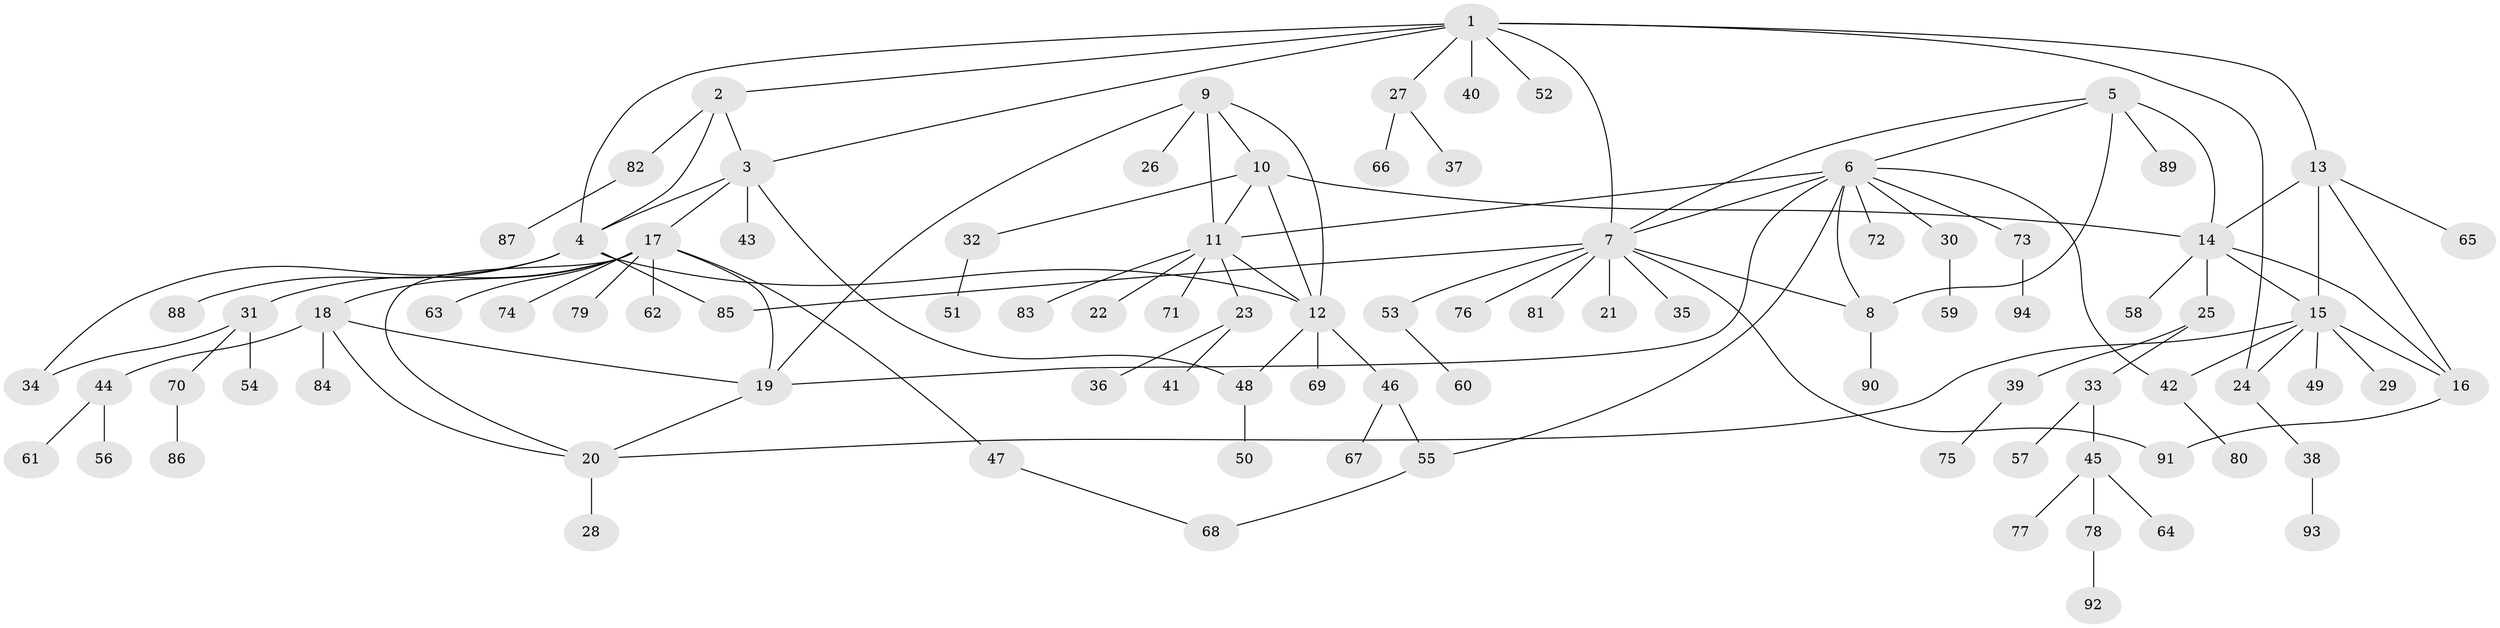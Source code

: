 // coarse degree distribution, {9: 0.04411764705882353, 6: 0.04411764705882353, 5: 0.014705882352941176, 4: 0.058823529411764705, 11: 0.029411764705882353, 10: 0.014705882352941176, 7: 0.014705882352941176, 3: 0.10294117647058823, 1: 0.5588235294117647, 2: 0.11764705882352941}
// Generated by graph-tools (version 1.1) at 2025/52/02/27/25 19:52:14]
// undirected, 94 vertices, 122 edges
graph export_dot {
graph [start="1"]
  node [color=gray90,style=filled];
  1;
  2;
  3;
  4;
  5;
  6;
  7;
  8;
  9;
  10;
  11;
  12;
  13;
  14;
  15;
  16;
  17;
  18;
  19;
  20;
  21;
  22;
  23;
  24;
  25;
  26;
  27;
  28;
  29;
  30;
  31;
  32;
  33;
  34;
  35;
  36;
  37;
  38;
  39;
  40;
  41;
  42;
  43;
  44;
  45;
  46;
  47;
  48;
  49;
  50;
  51;
  52;
  53;
  54;
  55;
  56;
  57;
  58;
  59;
  60;
  61;
  62;
  63;
  64;
  65;
  66;
  67;
  68;
  69;
  70;
  71;
  72;
  73;
  74;
  75;
  76;
  77;
  78;
  79;
  80;
  81;
  82;
  83;
  84;
  85;
  86;
  87;
  88;
  89;
  90;
  91;
  92;
  93;
  94;
  1 -- 2;
  1 -- 3;
  1 -- 4;
  1 -- 7;
  1 -- 13;
  1 -- 24;
  1 -- 27;
  1 -- 40;
  1 -- 52;
  2 -- 3;
  2 -- 4;
  2 -- 82;
  3 -- 4;
  3 -- 17;
  3 -- 43;
  3 -- 48;
  4 -- 12;
  4 -- 34;
  4 -- 85;
  4 -- 88;
  5 -- 6;
  5 -- 7;
  5 -- 8;
  5 -- 14;
  5 -- 89;
  6 -- 7;
  6 -- 8;
  6 -- 11;
  6 -- 19;
  6 -- 30;
  6 -- 42;
  6 -- 55;
  6 -- 72;
  6 -- 73;
  7 -- 8;
  7 -- 21;
  7 -- 35;
  7 -- 53;
  7 -- 76;
  7 -- 81;
  7 -- 85;
  7 -- 91;
  8 -- 90;
  9 -- 10;
  9 -- 11;
  9 -- 12;
  9 -- 19;
  9 -- 26;
  10 -- 11;
  10 -- 12;
  10 -- 14;
  10 -- 32;
  11 -- 12;
  11 -- 22;
  11 -- 23;
  11 -- 71;
  11 -- 83;
  12 -- 46;
  12 -- 48;
  12 -- 69;
  13 -- 14;
  13 -- 15;
  13 -- 16;
  13 -- 65;
  14 -- 15;
  14 -- 16;
  14 -- 25;
  14 -- 58;
  15 -- 16;
  15 -- 20;
  15 -- 24;
  15 -- 29;
  15 -- 42;
  15 -- 49;
  16 -- 91;
  17 -- 18;
  17 -- 19;
  17 -- 20;
  17 -- 31;
  17 -- 47;
  17 -- 62;
  17 -- 63;
  17 -- 74;
  17 -- 79;
  18 -- 19;
  18 -- 20;
  18 -- 44;
  18 -- 84;
  19 -- 20;
  20 -- 28;
  23 -- 36;
  23 -- 41;
  24 -- 38;
  25 -- 33;
  25 -- 39;
  27 -- 37;
  27 -- 66;
  30 -- 59;
  31 -- 34;
  31 -- 54;
  31 -- 70;
  32 -- 51;
  33 -- 45;
  33 -- 57;
  38 -- 93;
  39 -- 75;
  42 -- 80;
  44 -- 56;
  44 -- 61;
  45 -- 64;
  45 -- 77;
  45 -- 78;
  46 -- 55;
  46 -- 67;
  47 -- 68;
  48 -- 50;
  53 -- 60;
  55 -- 68;
  70 -- 86;
  73 -- 94;
  78 -- 92;
  82 -- 87;
}

